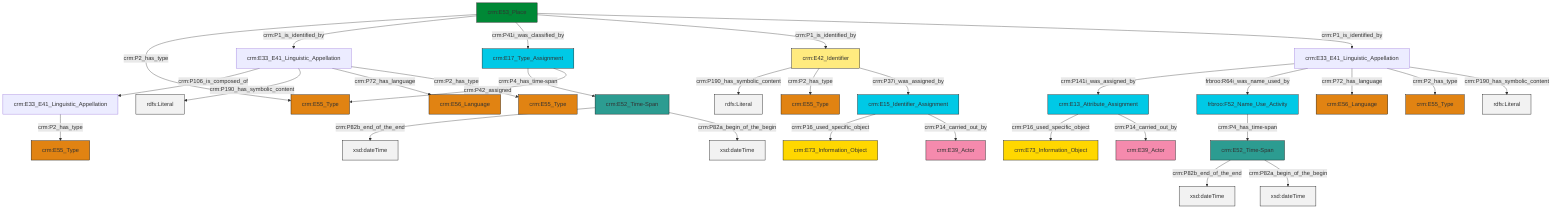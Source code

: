graph TD
classDef Literal fill:#f2f2f2,stroke:#000000;
classDef CRM_Entity fill:#FFFFFF,stroke:#000000;
classDef Temporal_Entity fill:#00C9E6, stroke:#000000;
classDef Type fill:#E18312, stroke:#000000;
classDef Time-Span fill:#2C9C91, stroke:#000000;
classDef Appellation fill:#FFEB7F, stroke:#000000;
classDef Place fill:#008836, stroke:#000000;
classDef Persistent_Item fill:#B266B2, stroke:#000000;
classDef Conceptual_Object fill:#FFD700, stroke:#000000;
classDef Physical_Thing fill:#D2B48C, stroke:#000000;
classDef Actor fill:#f58aad, stroke:#000000;
classDef PC_Classes fill:#4ce600, stroke:#000000;
classDef Multi fill:#cccccc,stroke:#000000;

0["crm:E33_E41_Linguistic_Appellation"]:::Default -->|crm:P2_has_type| 1["crm:E55_Type"]:::Type
4["crm:E53_Place"]:::Place -->|crm:P2_has_type| 5["crm:E55_Type"]:::Type
8["crm:E15_Identifier_Assignment"]:::Temporal_Entity -->|crm:P16_used_specific_object| 9["crm:E73_Information_Object"]:::Conceptual_Object
4["crm:E53_Place"]:::Place -->|crm:P1_is_identified_by| 10["crm:E33_E41_Linguistic_Appellation"]:::Default
6["crm:E33_E41_Linguistic_Appellation"]:::Default -->|crm:P141i_was_assigned_by| 17["crm:E13_Attribute_Assignment"]:::Temporal_Entity
4["crm:E53_Place"]:::Place -->|crm:P41i_was_classified_by| 18["crm:E17_Type_Assignment"]:::Temporal_Entity
6["crm:E33_E41_Linguistic_Appellation"]:::Default -->|frbroo:R64i_was_name_used_by| 23["frbroo:F52_Name_Use_Activity"]:::Temporal_Entity
10["crm:E33_E41_Linguistic_Appellation"]:::Default -->|crm:P106_is_composed_of| 0["crm:E33_E41_Linguistic_Appellation"]:::Default
21["crm:E42_Identifier"]:::Appellation -->|crm:P190_has_symbolic_content| 26[rdfs:Literal]:::Literal
21["crm:E42_Identifier"]:::Appellation -->|crm:P2_has_type| 2["crm:E55_Type"]:::Type
6["crm:E33_E41_Linguistic_Appellation"]:::Default -->|crm:P72_has_language| 31["crm:E56_Language"]:::Type
10["crm:E33_E41_Linguistic_Appellation"]:::Default -->|crm:P190_has_symbolic_content| 32[rdfs:Literal]:::Literal
33["crm:E52_Time-Span"]:::Time-Span -->|crm:P82b_end_of_the_end| 34[xsd:dateTime]:::Literal
17["crm:E13_Attribute_Assignment"]:::Temporal_Entity -->|crm:P16_used_specific_object| 37["crm:E73_Information_Object"]:::Conceptual_Object
13["crm:E52_Time-Span"]:::Time-Span -->|crm:P82b_end_of_the_end| 38[xsd:dateTime]:::Literal
33["crm:E52_Time-Span"]:::Time-Span -->|crm:P82a_begin_of_the_begin| 39[xsd:dateTime]:::Literal
18["crm:E17_Type_Assignment"]:::Temporal_Entity -->|crm:P4_has_time-span| 33["crm:E52_Time-Span"]:::Time-Span
6["crm:E33_E41_Linguistic_Appellation"]:::Default -->|crm:P2_has_type| 24["crm:E55_Type"]:::Type
21["crm:E42_Identifier"]:::Appellation -->|crm:P37i_was_assigned_by| 8["crm:E15_Identifier_Assignment"]:::Temporal_Entity
18["crm:E17_Type_Assignment"]:::Temporal_Entity -->|crm:P42_assigned| 5["crm:E55_Type"]:::Type
8["crm:E15_Identifier_Assignment"]:::Temporal_Entity -->|crm:P14_carried_out_by| 42["crm:E39_Actor"]:::Actor
4["crm:E53_Place"]:::Place -->|crm:P1_is_identified_by| 21["crm:E42_Identifier"]:::Appellation
17["crm:E13_Attribute_Assignment"]:::Temporal_Entity -->|crm:P14_carried_out_by| 15["crm:E39_Actor"]:::Actor
10["crm:E33_E41_Linguistic_Appellation"]:::Default -->|crm:P72_has_language| 11["crm:E56_Language"]:::Type
23["frbroo:F52_Name_Use_Activity"]:::Temporal_Entity -->|crm:P4_has_time-span| 13["crm:E52_Time-Span"]:::Time-Span
6["crm:E33_E41_Linguistic_Appellation"]:::Default -->|crm:P190_has_symbolic_content| 49[rdfs:Literal]:::Literal
13["crm:E52_Time-Span"]:::Time-Span -->|crm:P82a_begin_of_the_begin| 50[xsd:dateTime]:::Literal
10["crm:E33_E41_Linguistic_Appellation"]:::Default -->|crm:P2_has_type| 29["crm:E55_Type"]:::Type
4["crm:E53_Place"]:::Place -->|crm:P1_is_identified_by| 6["crm:E33_E41_Linguistic_Appellation"]:::Default